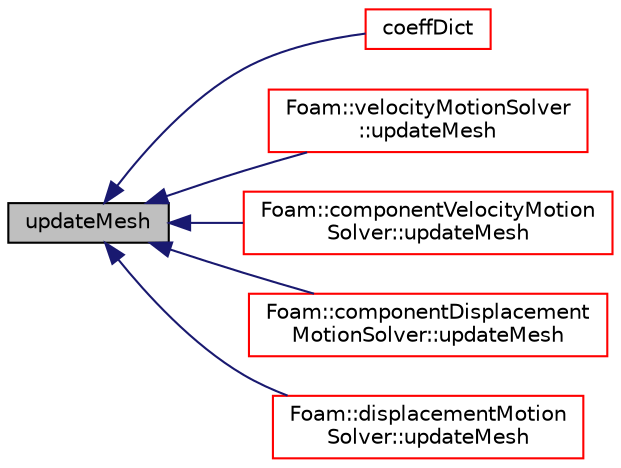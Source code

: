 digraph "updateMesh"
{
  bgcolor="transparent";
  edge [fontname="Helvetica",fontsize="10",labelfontname="Helvetica",labelfontsize="10"];
  node [fontname="Helvetica",fontsize="10",shape=record];
  rankdir="LR";
  Node733 [label="updateMesh",height=0.2,width=0.4,color="black", fillcolor="grey75", style="filled", fontcolor="black"];
  Node733 -> Node734 [dir="back",color="midnightblue",fontsize="10",style="solid",fontname="Helvetica"];
  Node734 [label="coeffDict",height=0.2,width=0.4,color="red",URL="$a22325.html#ad95c13c1aff816eede3af458626211d2",tooltip="Const access to the coefficients dictionary. "];
  Node733 -> Node738 [dir="back",color="midnightblue",fontsize="10",style="solid",fontname="Helvetica"];
  Node738 [label="Foam::velocityMotionSolver\l::updateMesh",height=0.2,width=0.4,color="red",URL="$a22329.html#ad57565956fd4064299f4bd3c4eebb1d4",tooltip="Update local data for topology changes. "];
  Node733 -> Node743 [dir="back",color="midnightblue",fontsize="10",style="solid",fontname="Helvetica"];
  Node743 [label="Foam::componentVelocityMotion\lSolver::updateMesh",height=0.2,width=0.4,color="red",URL="$a22317.html#ad57565956fd4064299f4bd3c4eebb1d4",tooltip="Update local data for topology changes. "];
  Node733 -> Node747 [dir="back",color="midnightblue",fontsize="10",style="solid",fontname="Helvetica"];
  Node747 [label="Foam::componentDisplacement\lMotionSolver::updateMesh",height=0.2,width=0.4,color="red",URL="$a22313.html#ad57565956fd4064299f4bd3c4eebb1d4",tooltip="Update local data for topology changes. "];
  Node733 -> Node751 [dir="back",color="midnightblue",fontsize="10",style="solid",fontname="Helvetica"];
  Node751 [label="Foam::displacementMotion\lSolver::updateMesh",height=0.2,width=0.4,color="red",URL="$a22321.html#ad57565956fd4064299f4bd3c4eebb1d4",tooltip="Update local data for topology changes. "];
}
